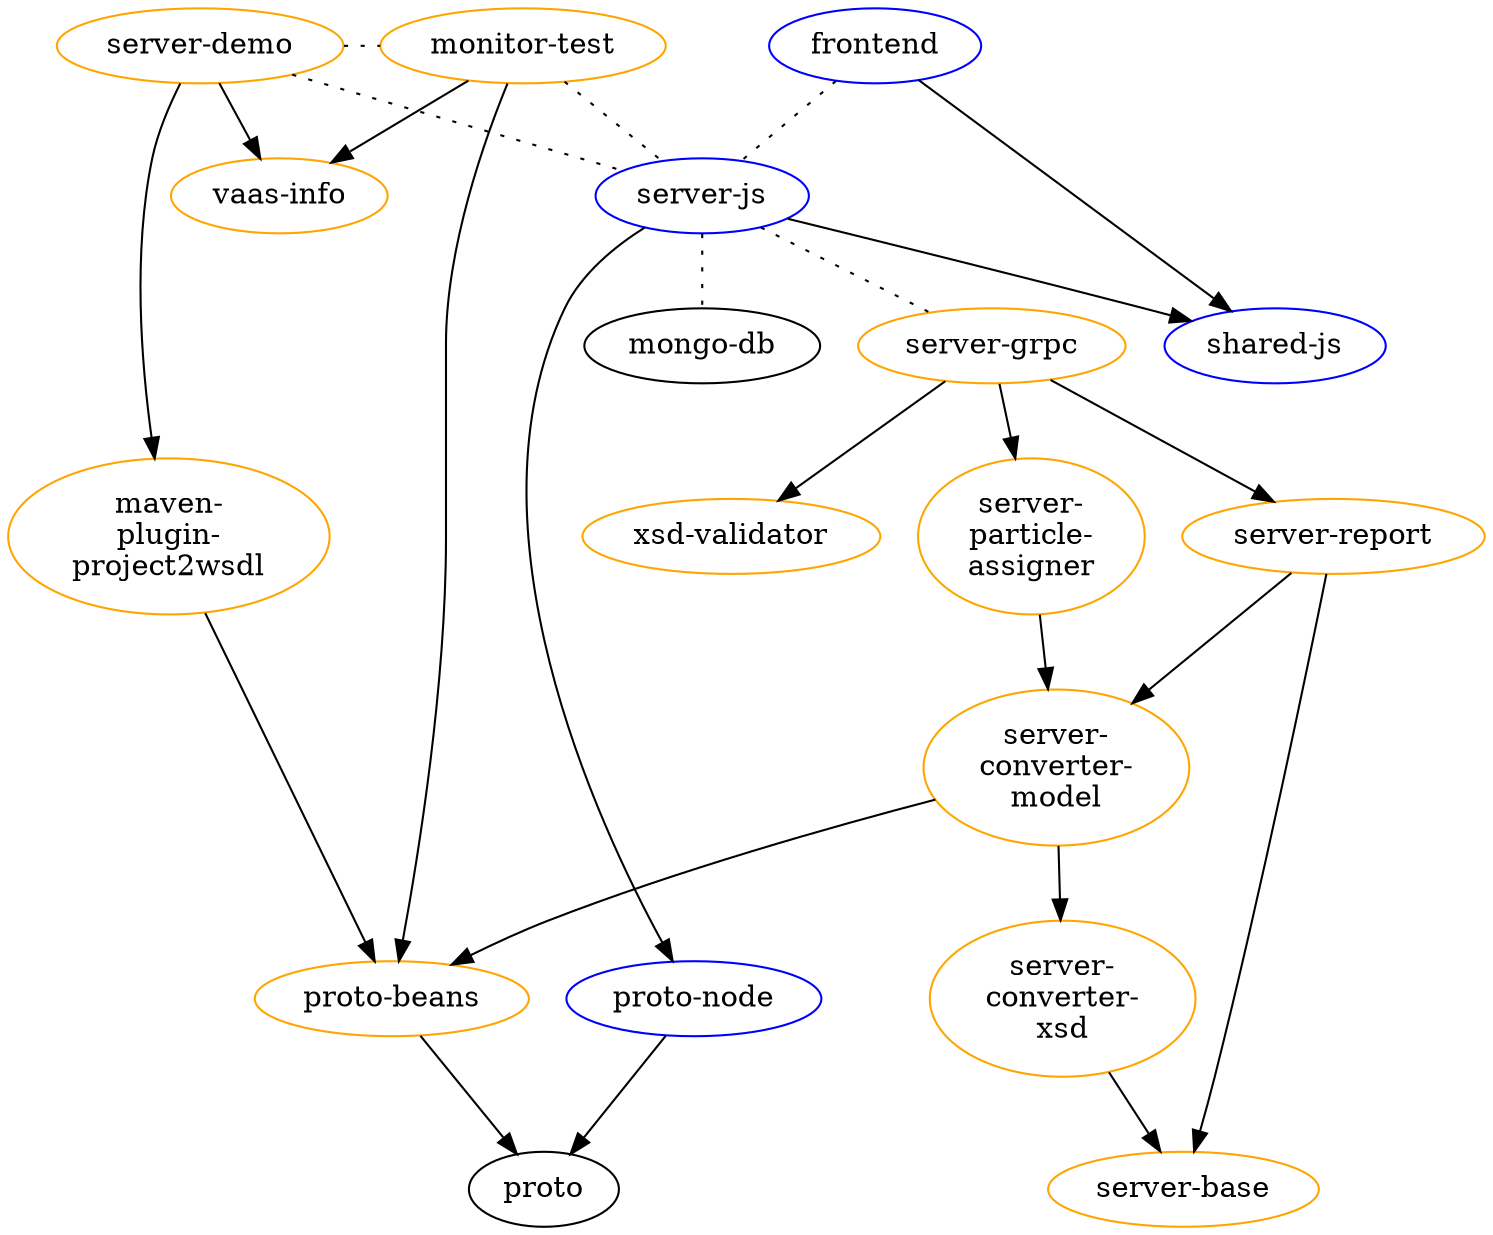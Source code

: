 digraph G {
    proto [label="proto", URL="https://github.com/FIT-Mobility/interaction-protocol-suite/tree/master/proto"];
    mongo_db [label="mongo-db", URL="https://github.com/FIT-Mobility/interaction-protocol-suite/blob/master/docker-compose.yml"];
    node [color="blue"]; // typescript
    frontend [label="frontend", URL="https://github.com/FIT-Mobility/interaction-protocol-suite/tree/master/frontend"];
    js_backend [label="server-js", URL="https://github.com/FIT-Mobility/interaction-protocol-suite/tree/master/server-js"];
    shared_js [label="shared-js", URL="https://github.com/FIT-Mobility/interaction-protocol-suite/tree/master/shared-js"];
    proto_node [label="proto-node", URL="https://github.com/FIT-Mobility/interaction-protocol-suite/tree/master/proto_node"];
    node [color="orange"]; // java
    grpc_server [label="server-grpc", URL="https://github.com/FIT-Mobility/interaction-protocol-suite/tree/master/server-grpc"];
    xsd_validator [label="xsd-validator", URL="https://github.com/FIT-Mobility/interaction-protocol-suite/tree/master/xsd-validator"];
    report_generator [label="server-report", URL="https://github.com/FIT-Mobility/interaction-protocol-suite/tree/master/server-report"];
    server_particle_assigner [label="server-\nparticle-\nassigner", URL="https://github.com/FIT-Mobility/interaction-protocol-suite/tree/master/server-particle-assigner"];
    proto_beans [label="proto-beans", URL="https://github.com/FIT-Mobility/interaction-protocol-suite/tree/master/proto-beans"];
    maven_plugin [label="maven-\nplugin-\nproject2wsdl", URL="https://github.com/FIT-Mobility/interaction-protocol-suite/tree/master/maven-plugin-project2wsdl"];
    monitor_test [label="monitor-test", URL="https://github.com/FIT-Mobility/interaction-protocol-suite/tree/master/monitor-test"];
    server_base [label="server-base", URL="https://github.com/FIT-Mobility/interaction-protocol-suite/tree/master/server-base"];
    server_converter_model [label="server-\nconverter-\nmodel", URL="https://github.com/FIT-Mobility/interaction-protocol-suite/tree/master/server-converter-model"];
    server_converter_xsd [label="server-\nconverter-\nxsd", URL="https://github.com/FIT-Mobility/interaction-protocol-suite/tree/master/server-converter-xsd"];
    server_demo [label="server-demo", URL="https://github.com/FIT-Mobility/interaction-protocol-suite/tree/master/server-demo"];
    vaas_info [label="vaas-info", URL="https://github.com/FIT-Mobility/interaction-protocol-suite/tree/master/vaas-info"];

    subgraph { rank=same; report_generator; xsd_validator; server_particle_assigner; }
    subgraph { rank=same; proto_beans; proto_node; }
    subgraph { rank=same; monitor_test; server_demo; }

    // build dependencies
    frontend -> shared_js;
    js_backend -> shared_js;

    grpc_server -> xsd_validator;
    grpc_server -> server_particle_assigner;
    grpc_server -> report_generator;
    // grpc_server -> proto_beans;
    // grpc_server -> server_base;

    proto_beans -> proto;
    proto_node -> proto;
    js_backend -> proto_node;

    server_demo -> maven_plugin;
    server_demo -> vaas_info;

    monitor_test -> proto_beans;
    monitor_test -> vaas_info;

    maven_plugin -> proto_beans;

    report_generator -> server_base;
    report_generator -> server_converter_model;

    server_converter_model -> server_converter_xsd;
    // server_converter_model -> server_base;
    server_converter_model -> proto_beans;

    server_converter_xsd -> server_base;

    server_particle_assigner -> server_converter_model;

    // functional dependencies
    edge [style="dotted", dir="none"]
    frontend -> js_backend;
    js_backend -> grpc_server;
    js_backend -> mongo_db;
    monitor_test -> js_backend;
    server_demo -> js_backend;
    server_demo -> monitor_test;

}
